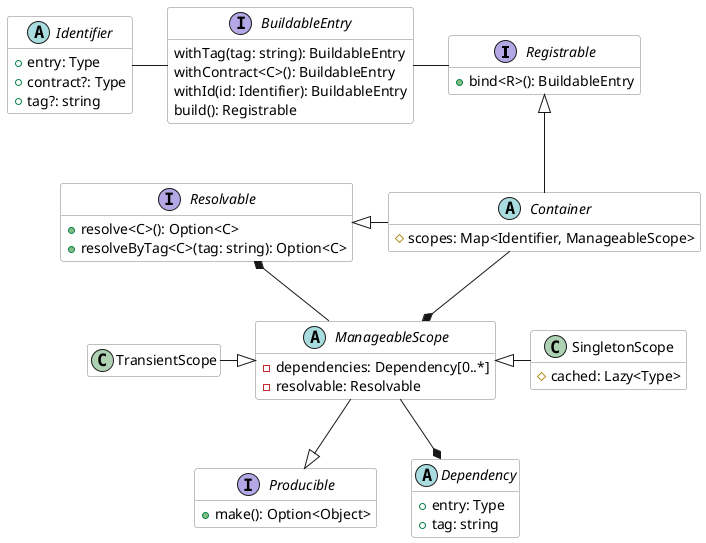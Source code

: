 @startuml overview

interface Registrable {
    +bind<R>(): BuildableEntry
}

interface BuildableEntry {
    withTag(tag: string): BuildableEntry
    withContract<C>(): BuildableEntry
    withId(id: Identifier): BuildableEntry
    build(): Registrable
}

Registrable -left- BuildableEntry
BuildableEntry -left- Identifier

abstract class Identifier {
    +entry: Type
    +contract?: Type
    +tag?: string 
}

hide Identifier methods

interface Producible {
    +make(): Option<Object>
}

abstract class ManageableScope {
    -dependencies: Dependency[0..*]
    -resolvable: Resolvable
}

ManageableScope --|> Producible
ManageableScope --* Resolvable
hide ManageableScope methods

class SingletonScope {
    #cached: Lazy<Type>
}

SingletonScope -left-|> ManageableScope
hide SingletonScope methods

class TransientScope

TransientScope -right-|> ManageableScope
hide TransientScope fields
hide TransientScope methods

abstract class Dependency {
    +entry: Type
    +tag: string
}

ManageableScope --* Dependency
hide Dependency methods

interface Resolvable {
    +resolve<C>(): Option<C>
    +resolveByTag<C>(tag: string): Option<C>
}

abstract class Container {
    #scopes: Map<Identifier, ManageableScope>
}

Container -up-|> Registrable
Container -left-|> Resolvable
Container --* ManageableScope
hide Container methods

hide interface fields

skinparam defaultFontName Cascadia Code

skinparam class {
  BackgroundColor White
  ArrowColor Black
  BorderColor Gray
}

@enduml